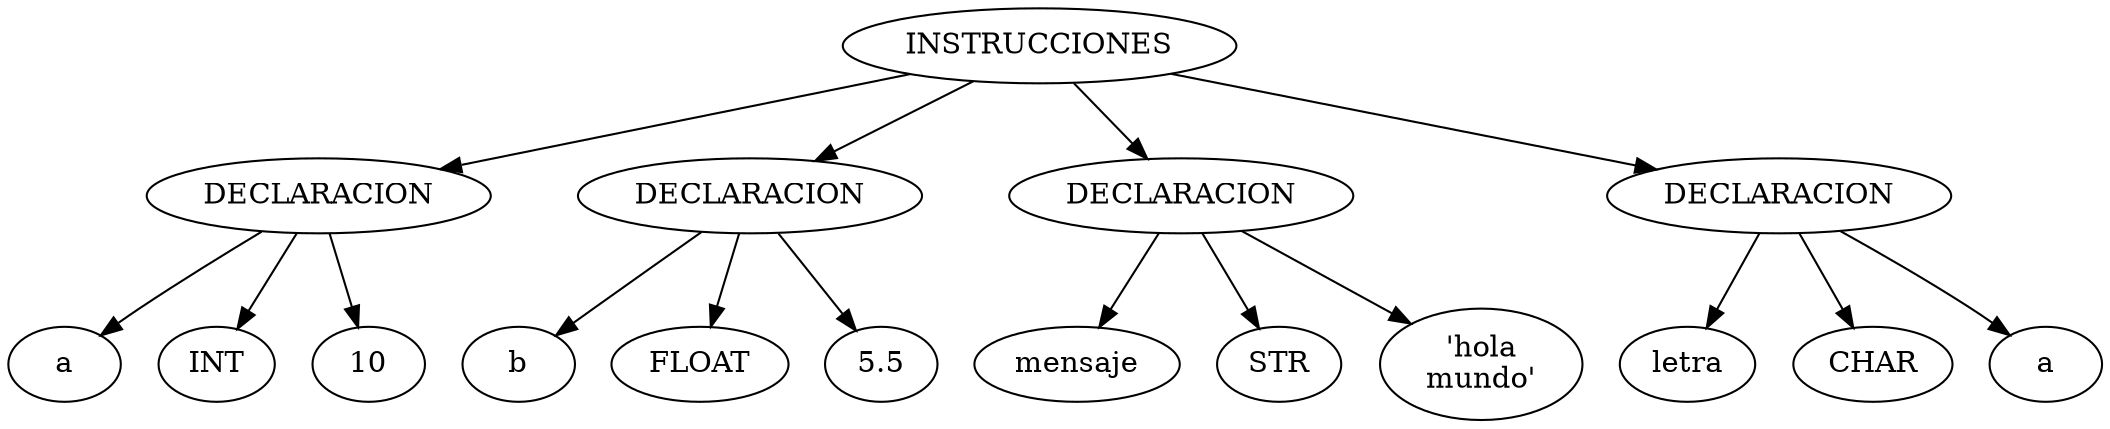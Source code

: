 digraph {
	0 [label = "INSTRUCCIONES"];
	1 [label = "DECLARACION"];
	2 [label = "a"];
	3 [label = "INT"];
	4 [label = "10"];
	5 [label = "DECLARACION"];
	6 [label = "b"];
	7 [label = "FLOAT"];
	8 [label = "5.5"];
	9 [label = "DECLARACION"];
	10 [label = "mensaje"];
	11 [label = "STR"];
	12 [label = "'hola\nmundo'"];
	13 [label = "DECLARACION"];
	14 [label = "letra"];
	15 [label = "CHAR"];
	16 [label = "a"];
	0 -> 1;
	1 -> 2;
	1 -> 3;
	1 -> 4;
	0 -> 5;
	5 -> 6;
	5 -> 7;
	5 -> 8;
	0 -> 9;
	9 -> 10;
	9 -> 11;
	9 -> 12;
	0 -> 13;
	13 -> 14;
	13 -> 15;
	13 -> 16;
}
